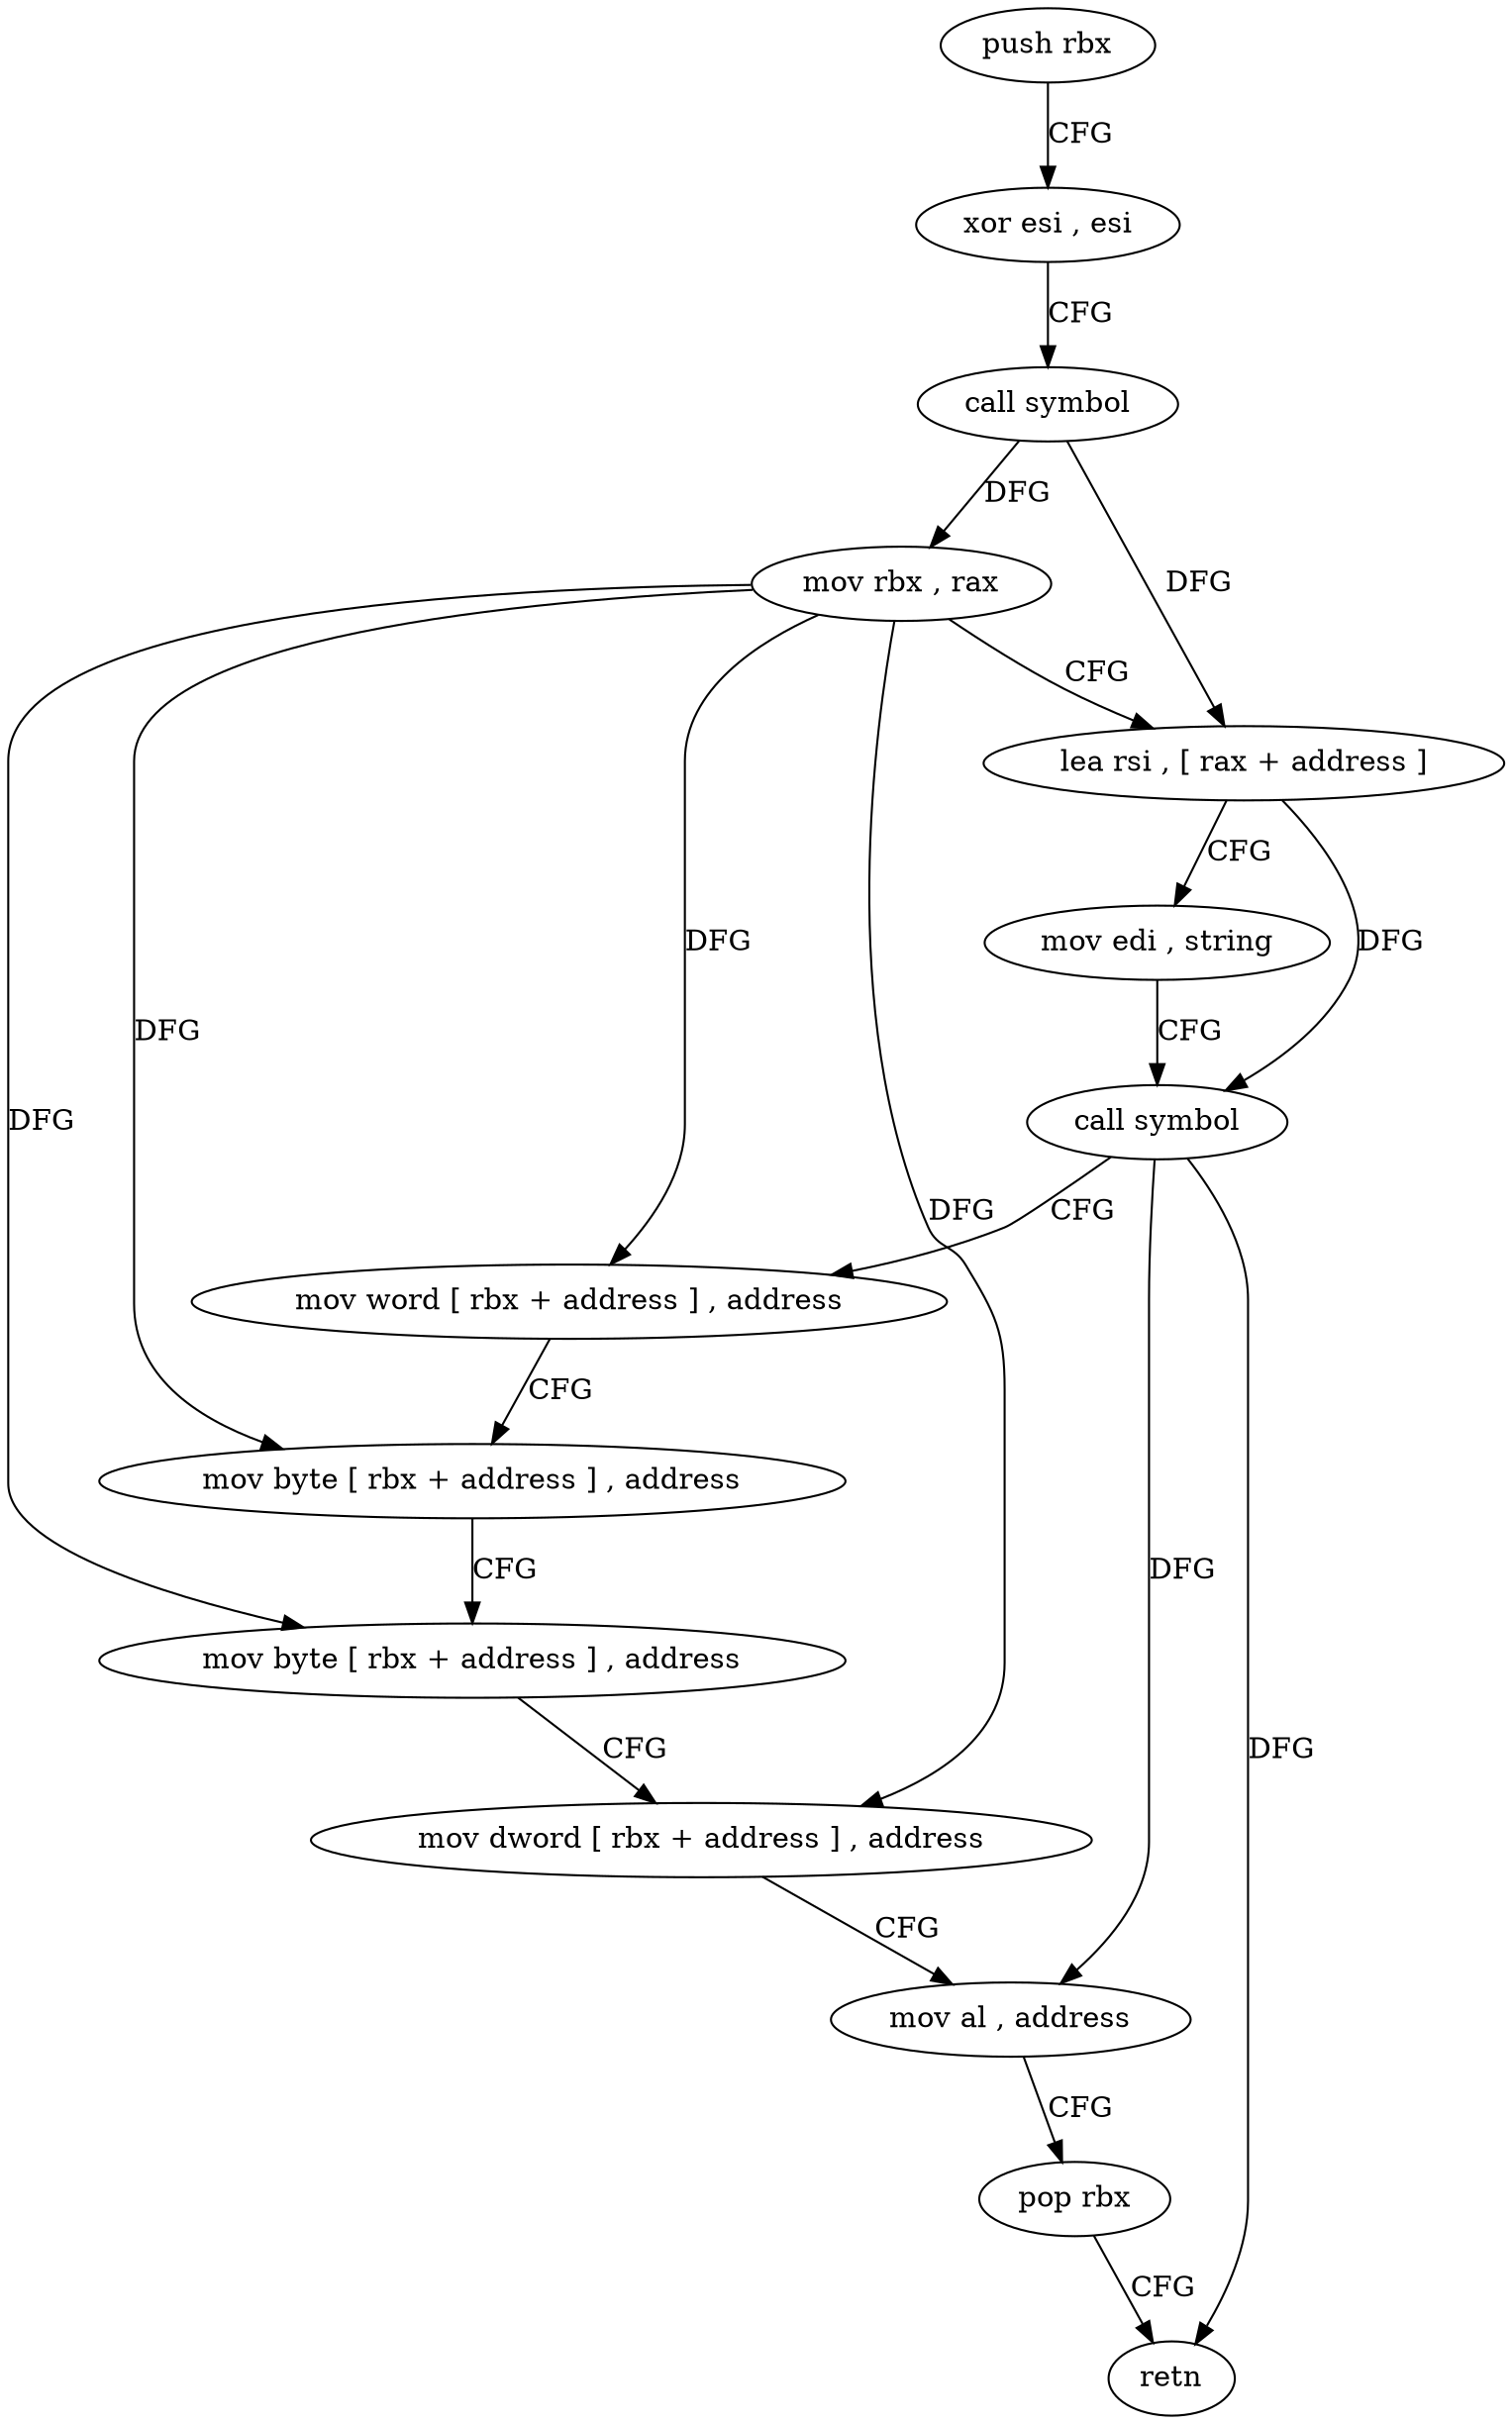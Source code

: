 digraph "func" {
"4247840" [label = "push rbx" ]
"4247841" [label = "xor esi , esi" ]
"4247843" [label = "call symbol" ]
"4247848" [label = "mov rbx , rax" ]
"4247851" [label = "lea rsi , [ rax + address ]" ]
"4247855" [label = "mov edi , string" ]
"4247860" [label = "call symbol" ]
"4247865" [label = "mov word [ rbx + address ] , address" ]
"4247871" [label = "mov byte [ rbx + address ] , address" ]
"4247875" [label = "mov byte [ rbx + address ] , address" ]
"4247879" [label = "mov dword [ rbx + address ] , address" ]
"4247886" [label = "mov al , address" ]
"4247888" [label = "pop rbx" ]
"4247889" [label = "retn" ]
"4247840" -> "4247841" [ label = "CFG" ]
"4247841" -> "4247843" [ label = "CFG" ]
"4247843" -> "4247848" [ label = "DFG" ]
"4247843" -> "4247851" [ label = "DFG" ]
"4247848" -> "4247851" [ label = "CFG" ]
"4247848" -> "4247865" [ label = "DFG" ]
"4247848" -> "4247871" [ label = "DFG" ]
"4247848" -> "4247875" [ label = "DFG" ]
"4247848" -> "4247879" [ label = "DFG" ]
"4247851" -> "4247855" [ label = "CFG" ]
"4247851" -> "4247860" [ label = "DFG" ]
"4247855" -> "4247860" [ label = "CFG" ]
"4247860" -> "4247865" [ label = "CFG" ]
"4247860" -> "4247886" [ label = "DFG" ]
"4247860" -> "4247889" [ label = "DFG" ]
"4247865" -> "4247871" [ label = "CFG" ]
"4247871" -> "4247875" [ label = "CFG" ]
"4247875" -> "4247879" [ label = "CFG" ]
"4247879" -> "4247886" [ label = "CFG" ]
"4247886" -> "4247888" [ label = "CFG" ]
"4247888" -> "4247889" [ label = "CFG" ]
}

